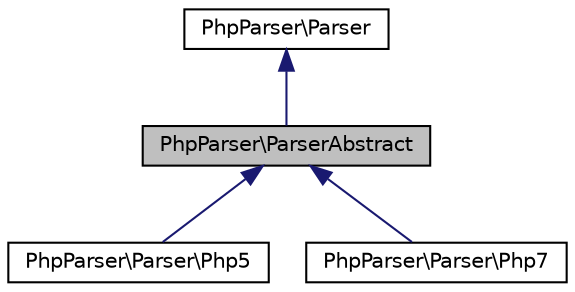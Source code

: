 digraph "PhpParser\ParserAbstract"
{
  edge [fontname="Helvetica",fontsize="10",labelfontname="Helvetica",labelfontsize="10"];
  node [fontname="Helvetica",fontsize="10",shape=record];
  Node0 [label="PhpParser\\ParserAbstract",height=0.2,width=0.4,color="black", fillcolor="grey75", style="filled", fontcolor="black"];
  Node1 -> Node0 [dir="back",color="midnightblue",fontsize="10",style="solid",fontname="Helvetica"];
  Node1 [label="PhpParser\\Parser",height=0.2,width=0.4,color="black", fillcolor="white", style="filled",URL="$interfacePhpParser_1_1Parser.html"];
  Node0 -> Node2 [dir="back",color="midnightblue",fontsize="10",style="solid",fontname="Helvetica"];
  Node2 [label="PhpParser\\Parser\\Php5",height=0.2,width=0.4,color="black", fillcolor="white", style="filled",URL="$classPhpParser_1_1Parser_1_1Php5.html"];
  Node0 -> Node3 [dir="back",color="midnightblue",fontsize="10",style="solid",fontname="Helvetica"];
  Node3 [label="PhpParser\\Parser\\Php7",height=0.2,width=0.4,color="black", fillcolor="white", style="filled",URL="$classPhpParser_1_1Parser_1_1Php7.html"];
}
